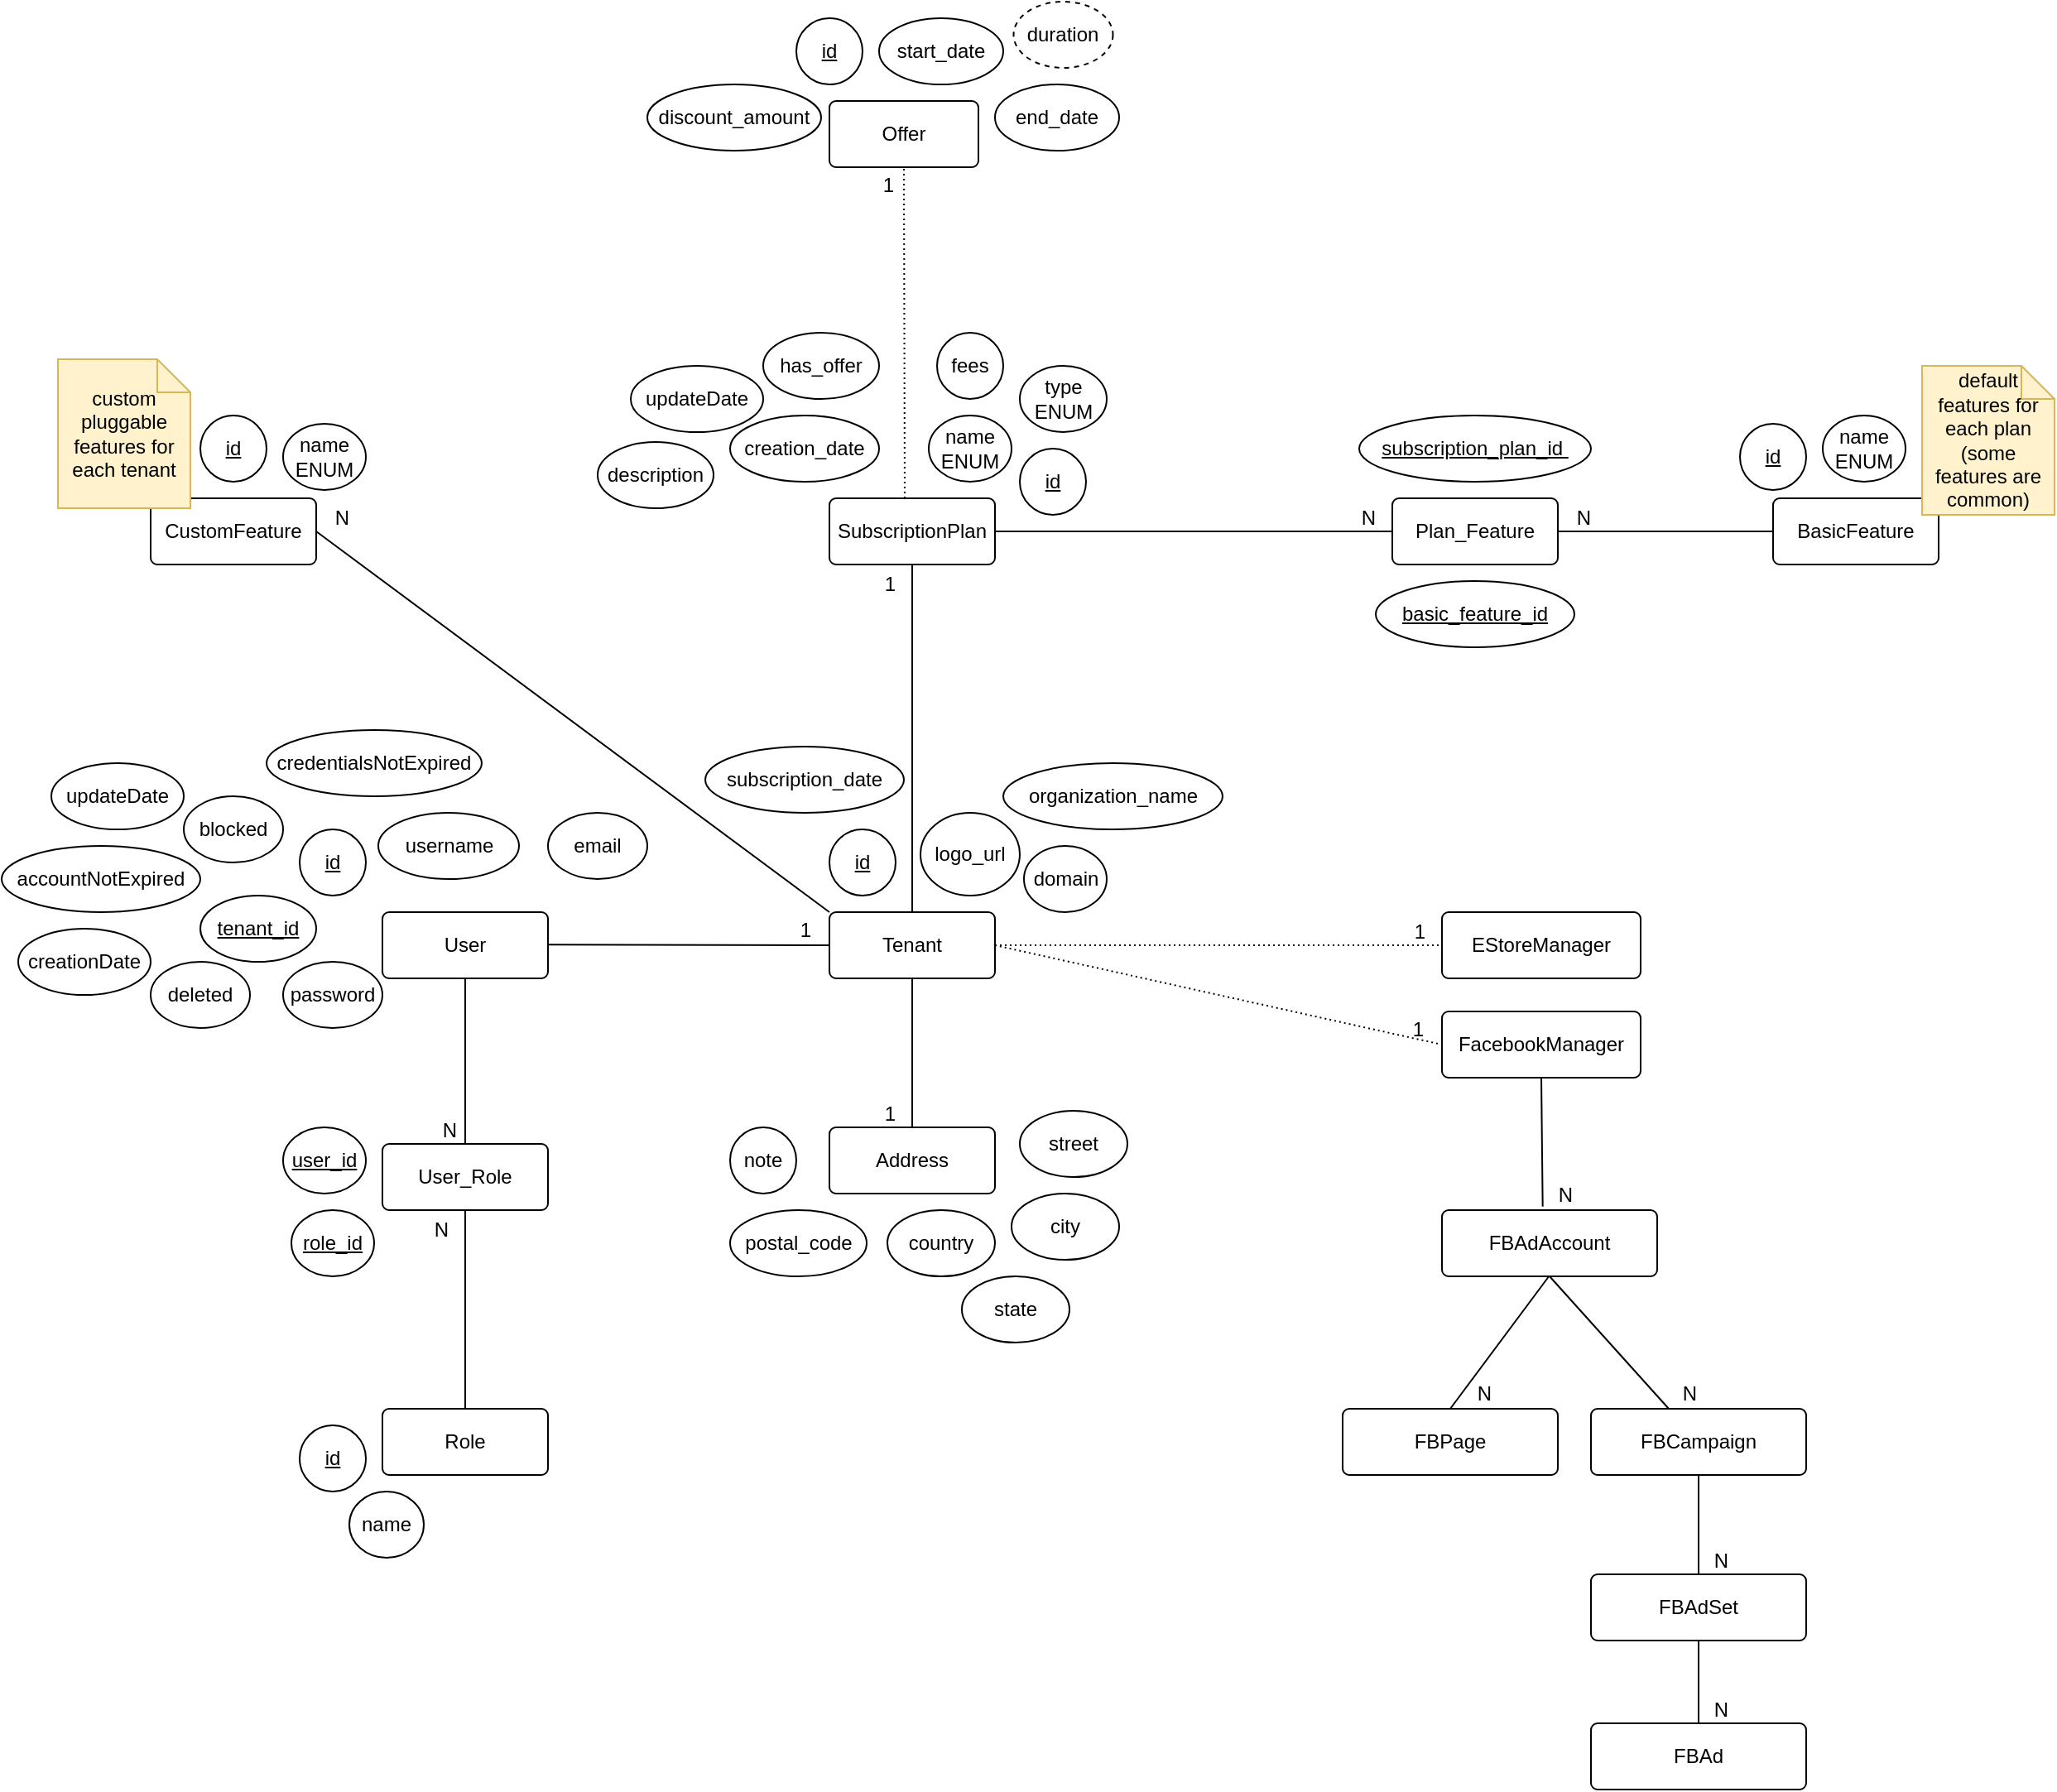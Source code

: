 <mxfile version="20.4.0" type="device"><diagram id="1hE9BUTSoaH5I0Bh_h01" name="Page-1"><mxGraphModel dx="2480" dy="2477" grid="1" gridSize="10" guides="1" tooltips="1" connect="1" arrows="1" fold="1" page="1" pageScale="1" pageWidth="850" pageHeight="1100" math="0" shadow="0"><root><mxCell id="0"/><mxCell id="1" parent="0"/><mxCell id="0FJckZHCqwdXPdlUiZvH-2" value="User" style="rounded=1;arcSize=10;whiteSpace=wrap;html=1;align=center;" parent="1" vertex="1"><mxGeometry x="380" y="130" width="100" height="40" as="geometry"/></mxCell><mxCell id="0FJckZHCqwdXPdlUiZvH-6" value="id" style="ellipse;whiteSpace=wrap;html=1;align=center;fontStyle=4;" parent="1" vertex="1"><mxGeometry x="330" y="80" width="40" height="40" as="geometry"/></mxCell><mxCell id="0FJckZHCqwdXPdlUiZvH-7" value="username" style="ellipse;whiteSpace=wrap;html=1;align=center;" parent="1" vertex="1"><mxGeometry x="377.5" y="70" width="85" height="40" as="geometry"/></mxCell><mxCell id="0FJckZHCqwdXPdlUiZvH-8" value="email" style="ellipse;whiteSpace=wrap;html=1;align=center;" parent="1" vertex="1"><mxGeometry x="480" y="70" width="60" height="40" as="geometry"/></mxCell><mxCell id="0FJckZHCqwdXPdlUiZvH-9" value="password" style="ellipse;whiteSpace=wrap;html=1;align=center;" parent="1" vertex="1"><mxGeometry x="320" y="160" width="60" height="40" as="geometry"/></mxCell><mxCell id="0FJckZHCqwdXPdlUiZvH-10" value="Role" style="rounded=1;arcSize=10;whiteSpace=wrap;html=1;align=center;" parent="1" vertex="1"><mxGeometry x="380" y="430" width="100" height="40" as="geometry"/></mxCell><mxCell id="0FJckZHCqwdXPdlUiZvH-17" value="id" style="ellipse;whiteSpace=wrap;html=1;align=center;fontStyle=4;" parent="1" vertex="1"><mxGeometry x="330" y="440" width="40" height="40" as="geometry"/></mxCell><mxCell id="0FJckZHCqwdXPdlUiZvH-19" value="name" style="ellipse;whiteSpace=wrap;html=1;align=center;" parent="1" vertex="1"><mxGeometry x="360" y="480" width="45" height="40" as="geometry"/></mxCell><mxCell id="0FJckZHCqwdXPdlUiZvH-21" value="tenant_id" style="ellipse;whiteSpace=wrap;html=1;align=center;fontStyle=4;" parent="1" vertex="1"><mxGeometry x="270" y="120" width="70" height="40" as="geometry"/></mxCell><mxCell id="0FJckZHCqwdXPdlUiZvH-22" value="" style="endArrow=none;html=1;rounded=0;entryX=0;entryY=0.5;entryDx=0;entryDy=0;" parent="1" target="0FJckZHCqwdXPdlUiZvH-24" edge="1"><mxGeometry relative="1" as="geometry"><mxPoint x="480" y="149.58" as="sourcePoint"/><mxPoint x="640" y="149.58" as="targetPoint"/></mxGeometry></mxCell><mxCell id="0FJckZHCqwdXPdlUiZvH-23" value="1" style="resizable=0;html=1;align=right;verticalAlign=bottom;" parent="0FJckZHCqwdXPdlUiZvH-22" connectable="0" vertex="1"><mxGeometry x="1" relative="1" as="geometry"><mxPoint x="-10" as="offset"/></mxGeometry></mxCell><mxCell id="0FJckZHCqwdXPdlUiZvH-24" value="Tenant" style="rounded=1;arcSize=10;whiteSpace=wrap;html=1;align=center;" parent="1" vertex="1"><mxGeometry x="650" y="130" width="100" height="40" as="geometry"/></mxCell><mxCell id="0FJckZHCqwdXPdlUiZvH-25" value="id" style="ellipse;whiteSpace=wrap;html=1;align=center;fontStyle=4;" parent="1" vertex="1"><mxGeometry x="650" y="80" width="40" height="40" as="geometry"/></mxCell><mxCell id="0FJckZHCqwdXPdlUiZvH-26" value="country" style="ellipse;whiteSpace=wrap;html=1;align=center;" parent="1" vertex="1"><mxGeometry x="685" y="310" width="65" height="40" as="geometry"/></mxCell><mxCell id="0FJckZHCqwdXPdlUiZvH-27" value="CustomFeature" style="rounded=1;arcSize=10;whiteSpace=wrap;html=1;align=center;" parent="1" vertex="1"><mxGeometry x="240.0" y="-120" width="100" height="40" as="geometry"/></mxCell><mxCell id="0FJckZHCqwdXPdlUiZvH-30" value="deleted" style="ellipse;whiteSpace=wrap;html=1;align=center;" parent="1" vertex="1"><mxGeometry x="240" y="160" width="60" height="40" as="geometry"/></mxCell><mxCell id="0FJckZHCqwdXPdlUiZvH-32" value="accountNotExpired" style="ellipse;whiteSpace=wrap;html=1;align=center;" parent="1" vertex="1"><mxGeometry x="150" y="90" width="120" height="40" as="geometry"/></mxCell><mxCell id="0FJckZHCqwdXPdlUiZvH-33" value="blocked" style="ellipse;whiteSpace=wrap;html=1;align=center;" parent="1" vertex="1"><mxGeometry x="260" y="60" width="60" height="40" as="geometry"/></mxCell><mxCell id="0FJckZHCqwdXPdlUiZvH-34" value="credentialsNotExpired" style="ellipse;whiteSpace=wrap;html=1;align=center;" parent="1" vertex="1"><mxGeometry x="310" y="20" width="130" height="40" as="geometry"/></mxCell><mxCell id="0FJckZHCqwdXPdlUiZvH-35" value="creationDate" style="ellipse;whiteSpace=wrap;html=1;align=center;" parent="1" vertex="1"><mxGeometry x="160" y="140" width="80" height="40" as="geometry"/></mxCell><mxCell id="0FJckZHCqwdXPdlUiZvH-36" value="updateDate" style="ellipse;whiteSpace=wrap;html=1;align=center;" parent="1" vertex="1"><mxGeometry x="180" y="40" width="80" height="40" as="geometry"/></mxCell><mxCell id="0FJckZHCqwdXPdlUiZvH-38" value="id" style="ellipse;whiteSpace=wrap;html=1;align=center;fontStyle=4;" parent="1" vertex="1"><mxGeometry x="270" y="-170" width="40" height="40" as="geometry"/></mxCell><mxCell id="0FJckZHCqwdXPdlUiZvH-39" value="name&lt;br&gt;ENUM" style="ellipse;whiteSpace=wrap;html=1;align=center;" parent="1" vertex="1"><mxGeometry x="320.0" y="-165" width="50" height="40" as="geometry"/></mxCell><mxCell id="0FJckZHCqwdXPdlUiZvH-40" value="domain" style="ellipse;whiteSpace=wrap;html=1;align=center;" parent="1" vertex="1"><mxGeometry x="767.5" y="90" width="50" height="40" as="geometry"/></mxCell><mxCell id="0FJckZHCqwdXPdlUiZvH-41" value="logo_url" style="ellipse;whiteSpace=wrap;html=1;align=center;" parent="1" vertex="1"><mxGeometry x="705" y="70" width="60" height="50" as="geometry"/></mxCell><mxCell id="0FJckZHCqwdXPdlUiZvH-43" value="Address" style="rounded=1;arcSize=10;whiteSpace=wrap;html=1;align=center;" parent="1" vertex="1"><mxGeometry x="650" y="260" width="100" height="40" as="geometry"/></mxCell><mxCell id="0FJckZHCqwdXPdlUiZvH-45" value="city" style="ellipse;whiteSpace=wrap;html=1;align=center;" parent="1" vertex="1"><mxGeometry x="760" y="300" width="65" height="40" as="geometry"/></mxCell><mxCell id="0FJckZHCqwdXPdlUiZvH-46" value="street" style="ellipse;whiteSpace=wrap;html=1;align=center;" parent="1" vertex="1"><mxGeometry x="765" y="250" width="65" height="40" as="geometry"/></mxCell><mxCell id="0FJckZHCqwdXPdlUiZvH-47" value="postal_code" style="ellipse;whiteSpace=wrap;html=1;align=center;" parent="1" vertex="1"><mxGeometry x="590" y="310" width="82.5" height="40" as="geometry"/></mxCell><mxCell id="0FJckZHCqwdXPdlUiZvH-48" value="note" style="ellipse;whiteSpace=wrap;html=1;align=center;" parent="1" vertex="1"><mxGeometry x="590" y="260" width="40" height="40" as="geometry"/></mxCell><mxCell id="0FJckZHCqwdXPdlUiZvH-49" value="state" style="ellipse;whiteSpace=wrap;html=1;align=center;" parent="1" vertex="1"><mxGeometry x="730" y="350" width="65" height="40" as="geometry"/></mxCell><mxCell id="0FJckZHCqwdXPdlUiZvH-50" value="" style="endArrow=none;html=1;rounded=0;exitX=0.5;exitY=1;exitDx=0;exitDy=0;" parent="1" source="0FJckZHCqwdXPdlUiZvH-24" target="0FJckZHCqwdXPdlUiZvH-43" edge="1"><mxGeometry relative="1" as="geometry"><mxPoint x="600" y="270" as="sourcePoint"/><mxPoint x="760" y="270" as="targetPoint"/></mxGeometry></mxCell><mxCell id="0FJckZHCqwdXPdlUiZvH-51" value="1" style="resizable=0;html=1;align=right;verticalAlign=bottom;" parent="0FJckZHCqwdXPdlUiZvH-50" connectable="0" vertex="1"><mxGeometry x="1" relative="1" as="geometry"><mxPoint x="-10" as="offset"/></mxGeometry></mxCell><mxCell id="0FJckZHCqwdXPdlUiZvH-52" value="subscription_date" style="ellipse;whiteSpace=wrap;html=1;align=center;" parent="1" vertex="1"><mxGeometry x="575" y="30" width="120" height="40" as="geometry"/></mxCell><mxCell id="0FJckZHCqwdXPdlUiZvH-53" value="User_Role" style="rounded=1;arcSize=10;whiteSpace=wrap;html=1;align=center;" parent="1" vertex="1"><mxGeometry x="380" y="270" width="100" height="40" as="geometry"/></mxCell><mxCell id="0FJckZHCqwdXPdlUiZvH-57" value="SubscriptionPlan" style="rounded=1;arcSize=10;whiteSpace=wrap;html=1;align=center;" parent="1" vertex="1"><mxGeometry x="650" y="-120" width="100" height="40" as="geometry"/></mxCell><mxCell id="0FJckZHCqwdXPdlUiZvH-61" value="id" style="ellipse;whiteSpace=wrap;html=1;align=center;fontStyle=4;" parent="1" vertex="1"><mxGeometry x="765" y="-150" width="40" height="40" as="geometry"/></mxCell><mxCell id="0FJckZHCqwdXPdlUiZvH-62" value="name&lt;br&gt;ENUM" style="ellipse;whiteSpace=wrap;html=1;align=center;" parent="1" vertex="1"><mxGeometry x="710" y="-170" width="50" height="40" as="geometry"/></mxCell><mxCell id="0FJckZHCqwdXPdlUiZvH-65" value="" style="endArrow=none;html=1;rounded=0;exitX=0.5;exitY=1;exitDx=0;exitDy=0;" parent="1" source="0FJckZHCqwdXPdlUiZvH-2" target="0FJckZHCqwdXPdlUiZvH-53" edge="1"><mxGeometry relative="1" as="geometry"><mxPoint x="450" y="240" as="sourcePoint"/><mxPoint x="610" y="240" as="targetPoint"/></mxGeometry></mxCell><mxCell id="0FJckZHCqwdXPdlUiZvH-66" value="N" style="resizable=0;html=1;align=right;verticalAlign=bottom;" parent="0FJckZHCqwdXPdlUiZvH-65" connectable="0" vertex="1"><mxGeometry x="1" relative="1" as="geometry"><mxPoint x="-5" as="offset"/></mxGeometry></mxCell><mxCell id="0FJckZHCqwdXPdlUiZvH-67" value="" style="endArrow=none;html=1;rounded=0;exitX=0.5;exitY=0;exitDx=0;exitDy=0;entryX=0.5;entryY=1;entryDx=0;entryDy=0;" parent="1" source="0FJckZHCqwdXPdlUiZvH-10" target="0FJckZHCqwdXPdlUiZvH-53" edge="1"><mxGeometry relative="1" as="geometry"><mxPoint x="430" y="330" as="sourcePoint"/><mxPoint x="590" y="330" as="targetPoint"/></mxGeometry></mxCell><mxCell id="0FJckZHCqwdXPdlUiZvH-68" value="N" style="resizable=0;html=1;align=right;verticalAlign=bottom;" parent="0FJckZHCqwdXPdlUiZvH-67" connectable="0" vertex="1"><mxGeometry x="1" relative="1" as="geometry"><mxPoint x="-10" y="20" as="offset"/></mxGeometry></mxCell><mxCell id="0FJckZHCqwdXPdlUiZvH-71" value="creation_date" style="ellipse;whiteSpace=wrap;html=1;align=center;" parent="1" vertex="1"><mxGeometry x="590" y="-170" width="90" height="40" as="geometry"/></mxCell><mxCell id="0FJckZHCqwdXPdlUiZvH-72" value="" style="endArrow=none;html=1;rounded=0;exitX=0.5;exitY=0;exitDx=0;exitDy=0;entryX=0.5;entryY=1;entryDx=0;entryDy=0;" parent="1" source="0FJckZHCqwdXPdlUiZvH-24" target="0FJckZHCqwdXPdlUiZvH-57" edge="1"><mxGeometry relative="1" as="geometry"><mxPoint x="710" y="40" as="sourcePoint"/><mxPoint x="870" y="40" as="targetPoint"/></mxGeometry></mxCell><mxCell id="0FJckZHCqwdXPdlUiZvH-73" value="1" style="resizable=0;html=1;align=right;verticalAlign=bottom;" parent="0FJckZHCqwdXPdlUiZvH-72" connectable="0" vertex="1"><mxGeometry x="1" relative="1" as="geometry"><mxPoint x="-10" y="20" as="offset"/></mxGeometry></mxCell><mxCell id="0FJckZHCqwdXPdlUiZvH-76" value="user_id" style="ellipse;whiteSpace=wrap;html=1;align=center;fontStyle=4;" parent="1" vertex="1"><mxGeometry x="320" y="260" width="50" height="40" as="geometry"/></mxCell><mxCell id="0FJckZHCqwdXPdlUiZvH-78" value="role_id" style="ellipse;whiteSpace=wrap;html=1;align=center;fontStyle=4;" parent="1" vertex="1"><mxGeometry x="325" y="310" width="50" height="40" as="geometry"/></mxCell><mxCell id="0FJckZHCqwdXPdlUiZvH-80" value="fees" style="ellipse;whiteSpace=wrap;html=1;align=center;" parent="1" vertex="1"><mxGeometry x="715" y="-220" width="40" height="40" as="geometry"/></mxCell><mxCell id="0FJckZHCqwdXPdlUiZvH-81" value="type&lt;br&gt;ENUM" style="ellipse;whiteSpace=wrap;html=1;align=center;" parent="1" vertex="1"><mxGeometry x="765" y="-200" width="52.5" height="40" as="geometry"/></mxCell><mxCell id="0FJckZHCqwdXPdlUiZvH-82" value="updateDate" style="ellipse;whiteSpace=wrap;html=1;align=center;" parent="1" vertex="1"><mxGeometry x="530" y="-200" width="80" height="40" as="geometry"/></mxCell><mxCell id="0FJckZHCqwdXPdlUiZvH-83" value="has_offer" style="ellipse;whiteSpace=wrap;html=1;align=center;" parent="1" vertex="1"><mxGeometry x="610" y="-220" width="70" height="40" as="geometry"/></mxCell><mxCell id="0FJckZHCqwdXPdlUiZvH-84" value="Offer" style="rounded=1;arcSize=10;whiteSpace=wrap;html=1;align=center;" parent="1" vertex="1"><mxGeometry x="650" y="-360" width="90" height="40" as="geometry"/></mxCell><mxCell id="0FJckZHCqwdXPdlUiZvH-85" value="" style="endArrow=none;html=1;rounded=0;dashed=1;dashPattern=1 2;exitX=0.455;exitY=-0.001;exitDx=0;exitDy=0;exitPerimeter=0;entryX=0.5;entryY=1;entryDx=0;entryDy=0;" parent="1" source="0FJckZHCqwdXPdlUiZvH-57" target="0FJckZHCqwdXPdlUiZvH-84" edge="1"><mxGeometry relative="1" as="geometry"><mxPoint x="670" y="-130" as="sourcePoint"/><mxPoint x="830" y="-130" as="targetPoint"/></mxGeometry></mxCell><mxCell id="0FJckZHCqwdXPdlUiZvH-86" value="1" style="resizable=0;html=1;align=right;verticalAlign=bottom;" parent="0FJckZHCqwdXPdlUiZvH-85" connectable="0" vertex="1"><mxGeometry x="1" relative="1" as="geometry"><mxPoint x="-5" y="20" as="offset"/></mxGeometry></mxCell><mxCell id="0FJckZHCqwdXPdlUiZvH-87" value="id" style="ellipse;whiteSpace=wrap;html=1;align=center;fontStyle=4;" parent="1" vertex="1"><mxGeometry x="630" y="-410" width="40" height="40" as="geometry"/></mxCell><mxCell id="0FJckZHCqwdXPdlUiZvH-89" value="start_date" style="ellipse;whiteSpace=wrap;html=1;align=center;" parent="1" vertex="1"><mxGeometry x="680" y="-410" width="75" height="40" as="geometry"/></mxCell><mxCell id="0FJckZHCqwdXPdlUiZvH-90" value="end_date" style="ellipse;whiteSpace=wrap;html=1;align=center;" parent="1" vertex="1"><mxGeometry x="750" y="-370" width="75" height="40" as="geometry"/></mxCell><mxCell id="0FJckZHCqwdXPdlUiZvH-91" value="duration" style="ellipse;whiteSpace=wrap;html=1;align=center;dashed=1;" parent="1" vertex="1"><mxGeometry x="761.25" y="-420" width="60" height="40" as="geometry"/></mxCell><mxCell id="0FJckZHCqwdXPdlUiZvH-92" value="organization_name" style="ellipse;whiteSpace=wrap;html=1;align=center;" parent="1" vertex="1"><mxGeometry x="755" y="40" width="132.5" height="40" as="geometry"/></mxCell><mxCell id="0FJckZHCqwdXPdlUiZvH-93" value="discount_amount" style="ellipse;whiteSpace=wrap;html=1;align=center;" parent="1" vertex="1"><mxGeometry x="540" y="-370" width="105" height="40" as="geometry"/></mxCell><mxCell id="0FJckZHCqwdXPdlUiZvH-94" value="BasicFeature" style="rounded=1;arcSize=10;whiteSpace=wrap;html=1;align=center;" parent="1" vertex="1"><mxGeometry x="1220.0" y="-120" width="100" height="40" as="geometry"/></mxCell><mxCell id="0FJckZHCqwdXPdlUiZvH-95" value="id" style="ellipse;whiteSpace=wrap;html=1;align=center;fontStyle=4;" parent="1" vertex="1"><mxGeometry x="1200" y="-165" width="40" height="40" as="geometry"/></mxCell><mxCell id="0FJckZHCqwdXPdlUiZvH-96" value="name&lt;br&gt;ENUM" style="ellipse;whiteSpace=wrap;html=1;align=center;" parent="1" vertex="1"><mxGeometry x="1250" y="-170" width="50" height="40" as="geometry"/></mxCell><mxCell id="0FJckZHCqwdXPdlUiZvH-97" value="Plan_Feature" style="rounded=1;arcSize=10;whiteSpace=wrap;html=1;align=center;" parent="1" vertex="1"><mxGeometry x="990.0" y="-120" width="100" height="40" as="geometry"/></mxCell><mxCell id="0FJckZHCqwdXPdlUiZvH-98" value="" style="endArrow=none;html=1;rounded=0;exitX=1;exitY=0.5;exitDx=0;exitDy=0;" parent="1" source="0FJckZHCqwdXPdlUiZvH-57" target="0FJckZHCqwdXPdlUiZvH-97" edge="1"><mxGeometry relative="1" as="geometry"><mxPoint x="900" y="-60" as="sourcePoint"/><mxPoint x="1060" y="-60" as="targetPoint"/></mxGeometry></mxCell><mxCell id="0FJckZHCqwdXPdlUiZvH-99" value="N" style="resizable=0;html=1;align=right;verticalAlign=bottom;" parent="0FJckZHCqwdXPdlUiZvH-98" connectable="0" vertex="1"><mxGeometry x="1" relative="1" as="geometry"><mxPoint x="-10" as="offset"/></mxGeometry></mxCell><mxCell id="0FJckZHCqwdXPdlUiZvH-100" value="" style="endArrow=none;html=1;rounded=0;exitX=0;exitY=0.5;exitDx=0;exitDy=0;entryX=1;entryY=0.5;entryDx=0;entryDy=0;" parent="1" source="0FJckZHCqwdXPdlUiZvH-94" target="0FJckZHCqwdXPdlUiZvH-97" edge="1"><mxGeometry relative="1" as="geometry"><mxPoint x="860" y="-90" as="sourcePoint"/><mxPoint x="1000" y="-90" as="targetPoint"/></mxGeometry></mxCell><mxCell id="0FJckZHCqwdXPdlUiZvH-101" value="N" style="resizable=0;html=1;align=right;verticalAlign=bottom;" parent="0FJckZHCqwdXPdlUiZvH-100" connectable="0" vertex="1"><mxGeometry x="1" relative="1" as="geometry"><mxPoint x="20" as="offset"/></mxGeometry></mxCell><mxCell id="0FJckZHCqwdXPdlUiZvH-102" value="default features for each plan (some features are common)" style="shape=note;size=20;whiteSpace=wrap;html=1;fillColor=#fff2cc;strokeColor=#d6b656;" parent="1" vertex="1"><mxGeometry x="1310" y="-200" width="80" height="90" as="geometry"/></mxCell><mxCell id="0FJckZHCqwdXPdlUiZvH-103" value="custom pluggable features for each tenant" style="shape=note;size=20;whiteSpace=wrap;html=1;fillColor=#fff2cc;strokeColor=#d6b656;" parent="1" vertex="1"><mxGeometry x="184" y="-204" width="80" height="90" as="geometry"/></mxCell><mxCell id="0FJckZHCqwdXPdlUiZvH-104" value="" style="endArrow=none;html=1;rounded=0;exitX=0;exitY=0;exitDx=0;exitDy=0;entryX=1;entryY=0.5;entryDx=0;entryDy=0;" parent="1" source="0FJckZHCqwdXPdlUiZvH-24" target="0FJckZHCqwdXPdlUiZvH-27" edge="1"><mxGeometry relative="1" as="geometry"><mxPoint x="760" y="-90" as="sourcePoint"/><mxPoint x="900" y="-90" as="targetPoint"/></mxGeometry></mxCell><mxCell id="0FJckZHCqwdXPdlUiZvH-105" value="N" style="resizable=0;html=1;align=right;verticalAlign=bottom;" parent="0FJckZHCqwdXPdlUiZvH-104" connectable="0" vertex="1"><mxGeometry x="1" relative="1" as="geometry"><mxPoint x="20" as="offset"/></mxGeometry></mxCell><mxCell id="0FJckZHCqwdXPdlUiZvH-106" value="description" style="ellipse;whiteSpace=wrap;html=1;align=center;" parent="1" vertex="1"><mxGeometry x="510" y="-154" width="70" height="40" as="geometry"/></mxCell><mxCell id="0FJckZHCqwdXPdlUiZvH-108" value="subscription_plan_id&amp;nbsp;" style="ellipse;whiteSpace=wrap;html=1;align=center;fontStyle=4;" parent="1" vertex="1"><mxGeometry x="970" y="-170" width="140" height="40" as="geometry"/></mxCell><mxCell id="0FJckZHCqwdXPdlUiZvH-109" value="basic_feature_id" style="ellipse;whiteSpace=wrap;html=1;align=center;fontStyle=4;" parent="1" vertex="1"><mxGeometry x="980" y="-70" width="120" height="40" as="geometry"/></mxCell><mxCell id="EimTOecbHQ3vPaU2_Pdn-1" value="FacebookManager" style="rounded=1;arcSize=10;whiteSpace=wrap;html=1;align=center;" vertex="1" parent="1"><mxGeometry x="1020" y="190" width="120" height="40" as="geometry"/></mxCell><mxCell id="EimTOecbHQ3vPaU2_Pdn-2" value="FBAdAccount" style="rounded=1;arcSize=10;whiteSpace=wrap;html=1;align=center;" vertex="1" parent="1"><mxGeometry x="1020" y="310" width="130" height="40" as="geometry"/></mxCell><mxCell id="EimTOecbHQ3vPaU2_Pdn-3" value="FBPage" style="rounded=1;arcSize=10;whiteSpace=wrap;html=1;align=center;" vertex="1" parent="1"><mxGeometry x="960" y="430" width="130" height="40" as="geometry"/></mxCell><mxCell id="EimTOecbHQ3vPaU2_Pdn-4" value="FBCampaign" style="rounded=1;arcSize=10;whiteSpace=wrap;html=1;align=center;" vertex="1" parent="1"><mxGeometry x="1110" y="430" width="130" height="40" as="geometry"/></mxCell><mxCell id="EimTOecbHQ3vPaU2_Pdn-5" value="FBAdSet" style="rounded=1;arcSize=10;whiteSpace=wrap;html=1;align=center;" vertex="1" parent="1"><mxGeometry x="1110" y="530" width="130" height="40" as="geometry"/></mxCell><mxCell id="EimTOecbHQ3vPaU2_Pdn-6" value="FBAd" style="rounded=1;arcSize=10;whiteSpace=wrap;html=1;align=center;" vertex="1" parent="1"><mxGeometry x="1110" y="620" width="130" height="40" as="geometry"/></mxCell><mxCell id="EimTOecbHQ3vPaU2_Pdn-7" value="" style="endArrow=none;html=1;rounded=0;dashed=1;dashPattern=1 2;entryX=0;entryY=0.5;entryDx=0;entryDy=0;" edge="1" parent="1" target="EimTOecbHQ3vPaU2_Pdn-1"><mxGeometry relative="1" as="geometry"><mxPoint x="750" y="150" as="sourcePoint"/><mxPoint x="900" y="160" as="targetPoint"/></mxGeometry></mxCell><mxCell id="EimTOecbHQ3vPaU2_Pdn-8" value="1" style="resizable=0;html=1;align=right;verticalAlign=bottom;" connectable="0" vertex="1" parent="EimTOecbHQ3vPaU2_Pdn-7"><mxGeometry x="1" relative="1" as="geometry"><mxPoint x="-10" as="offset"/></mxGeometry></mxCell><mxCell id="EimTOecbHQ3vPaU2_Pdn-11" value="" style="endArrow=none;html=1;rounded=0;exitX=0.5;exitY=1;exitDx=0;exitDy=0;entryX=0.468;entryY=-0.054;entryDx=0;entryDy=0;entryPerimeter=0;" edge="1" parent="1" source="EimTOecbHQ3vPaU2_Pdn-1" target="EimTOecbHQ3vPaU2_Pdn-2"><mxGeometry relative="1" as="geometry"><mxPoint x="1020" y="300" as="sourcePoint"/><mxPoint x="1180" y="300" as="targetPoint"/></mxGeometry></mxCell><mxCell id="EimTOecbHQ3vPaU2_Pdn-12" value="N" style="resizable=0;html=1;align=right;verticalAlign=bottom;" connectable="0" vertex="1" parent="EimTOecbHQ3vPaU2_Pdn-11"><mxGeometry x="1" relative="1" as="geometry"><mxPoint x="19" y="2" as="offset"/></mxGeometry></mxCell><mxCell id="EimTOecbHQ3vPaU2_Pdn-13" value="" style="endArrow=none;html=1;rounded=0;exitX=0.5;exitY=1;exitDx=0;exitDy=0;entryX=0.5;entryY=0;entryDx=0;entryDy=0;" edge="1" parent="1" target="EimTOecbHQ3vPaU2_Pdn-3"><mxGeometry relative="1" as="geometry"><mxPoint x="1084.58" y="350" as="sourcePoint"/><mxPoint x="1085.42" y="427.84" as="targetPoint"/></mxGeometry></mxCell><mxCell id="EimTOecbHQ3vPaU2_Pdn-14" value="N" style="resizable=0;html=1;align=right;verticalAlign=bottom;" connectable="0" vertex="1" parent="EimTOecbHQ3vPaU2_Pdn-13"><mxGeometry x="1" relative="1" as="geometry"><mxPoint x="25" as="offset"/></mxGeometry></mxCell><mxCell id="EimTOecbHQ3vPaU2_Pdn-15" value="" style="endArrow=none;html=1;rounded=0;exitX=0.5;exitY=1;exitDx=0;exitDy=0;" edge="1" parent="1" source="EimTOecbHQ3vPaU2_Pdn-2" target="EimTOecbHQ3vPaU2_Pdn-4"><mxGeometry relative="1" as="geometry"><mxPoint x="1094.58" y="360" as="sourcePoint"/><mxPoint x="1035" y="440" as="targetPoint"/></mxGeometry></mxCell><mxCell id="EimTOecbHQ3vPaU2_Pdn-16" value="N" style="resizable=0;html=1;align=right;verticalAlign=bottom;" connectable="0" vertex="1" parent="EimTOecbHQ3vPaU2_Pdn-15"><mxGeometry x="1" relative="1" as="geometry"><mxPoint x="18" as="offset"/></mxGeometry></mxCell><mxCell id="EimTOecbHQ3vPaU2_Pdn-17" value="" style="endArrow=none;html=1;rounded=0;exitX=0.5;exitY=1;exitDx=0;exitDy=0;" edge="1" parent="1" source="EimTOecbHQ3vPaU2_Pdn-4" target="EimTOecbHQ3vPaU2_Pdn-5"><mxGeometry relative="1" as="geometry"><mxPoint x="1178" y="480" as="sourcePoint"/><mxPoint x="1250" y="560" as="targetPoint"/></mxGeometry></mxCell><mxCell id="EimTOecbHQ3vPaU2_Pdn-18" value="N" style="resizable=0;html=1;align=right;verticalAlign=bottom;" connectable="0" vertex="1" parent="EimTOecbHQ3vPaU2_Pdn-17"><mxGeometry x="1" relative="1" as="geometry"><mxPoint x="18" as="offset"/></mxGeometry></mxCell><mxCell id="EimTOecbHQ3vPaU2_Pdn-19" value="" style="endArrow=none;html=1;rounded=0;exitX=0.5;exitY=1;exitDx=0;exitDy=0;entryX=0.5;entryY=0;entryDx=0;entryDy=0;" edge="1" parent="1" source="EimTOecbHQ3vPaU2_Pdn-5" target="EimTOecbHQ3vPaU2_Pdn-6"><mxGeometry relative="1" as="geometry"><mxPoint x="1185" y="480" as="sourcePoint"/><mxPoint x="1185" y="540" as="targetPoint"/></mxGeometry></mxCell><mxCell id="EimTOecbHQ3vPaU2_Pdn-20" value="N" style="resizable=0;html=1;align=right;verticalAlign=bottom;" connectable="0" vertex="1" parent="EimTOecbHQ3vPaU2_Pdn-19"><mxGeometry x="1" relative="1" as="geometry"><mxPoint x="18" as="offset"/></mxGeometry></mxCell><mxCell id="EimTOecbHQ3vPaU2_Pdn-21" value="EStoreManager" style="rounded=1;arcSize=10;whiteSpace=wrap;html=1;align=center;" vertex="1" parent="1"><mxGeometry x="1020" y="130" width="120" height="40" as="geometry"/></mxCell><mxCell id="EimTOecbHQ3vPaU2_Pdn-23" value="" style="endArrow=none;html=1;rounded=0;dashed=1;dashPattern=1 2;entryX=0;entryY=0.5;entryDx=0;entryDy=0;exitX=1;exitY=0.5;exitDx=0;exitDy=0;" edge="1" parent="1" source="0FJckZHCqwdXPdlUiZvH-24" target="EimTOecbHQ3vPaU2_Pdn-21"><mxGeometry relative="1" as="geometry"><mxPoint x="760" y="160" as="sourcePoint"/><mxPoint x="1030" y="220" as="targetPoint"/></mxGeometry></mxCell><mxCell id="EimTOecbHQ3vPaU2_Pdn-24" value="1" style="resizable=0;html=1;align=right;verticalAlign=bottom;" connectable="0" vertex="1" parent="EimTOecbHQ3vPaU2_Pdn-23"><mxGeometry x="1" relative="1" as="geometry"><mxPoint x="-10" as="offset"/></mxGeometry></mxCell></root></mxGraphModel></diagram></mxfile>